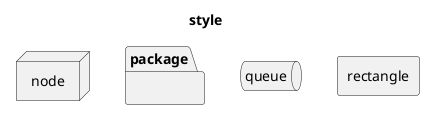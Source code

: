 {
  "sha1": "i7nlt1vaicf7a213mc80m5qpst8qd07",
  "insertion": {
    "when": "2024-06-03T18:59:30.429Z",
    "url": "https://forum.plantuml.net/13336/inline-style-manage-dashed-dotted-nested-element-deployment?show=13540#c13540",
    "user": "plantuml@gmail.com"
  }
}
@startuml
<style>
</style>
title style
node node {
}
package package {
}
queue queue {
}
rectangle rectangle {
}
@enduml

